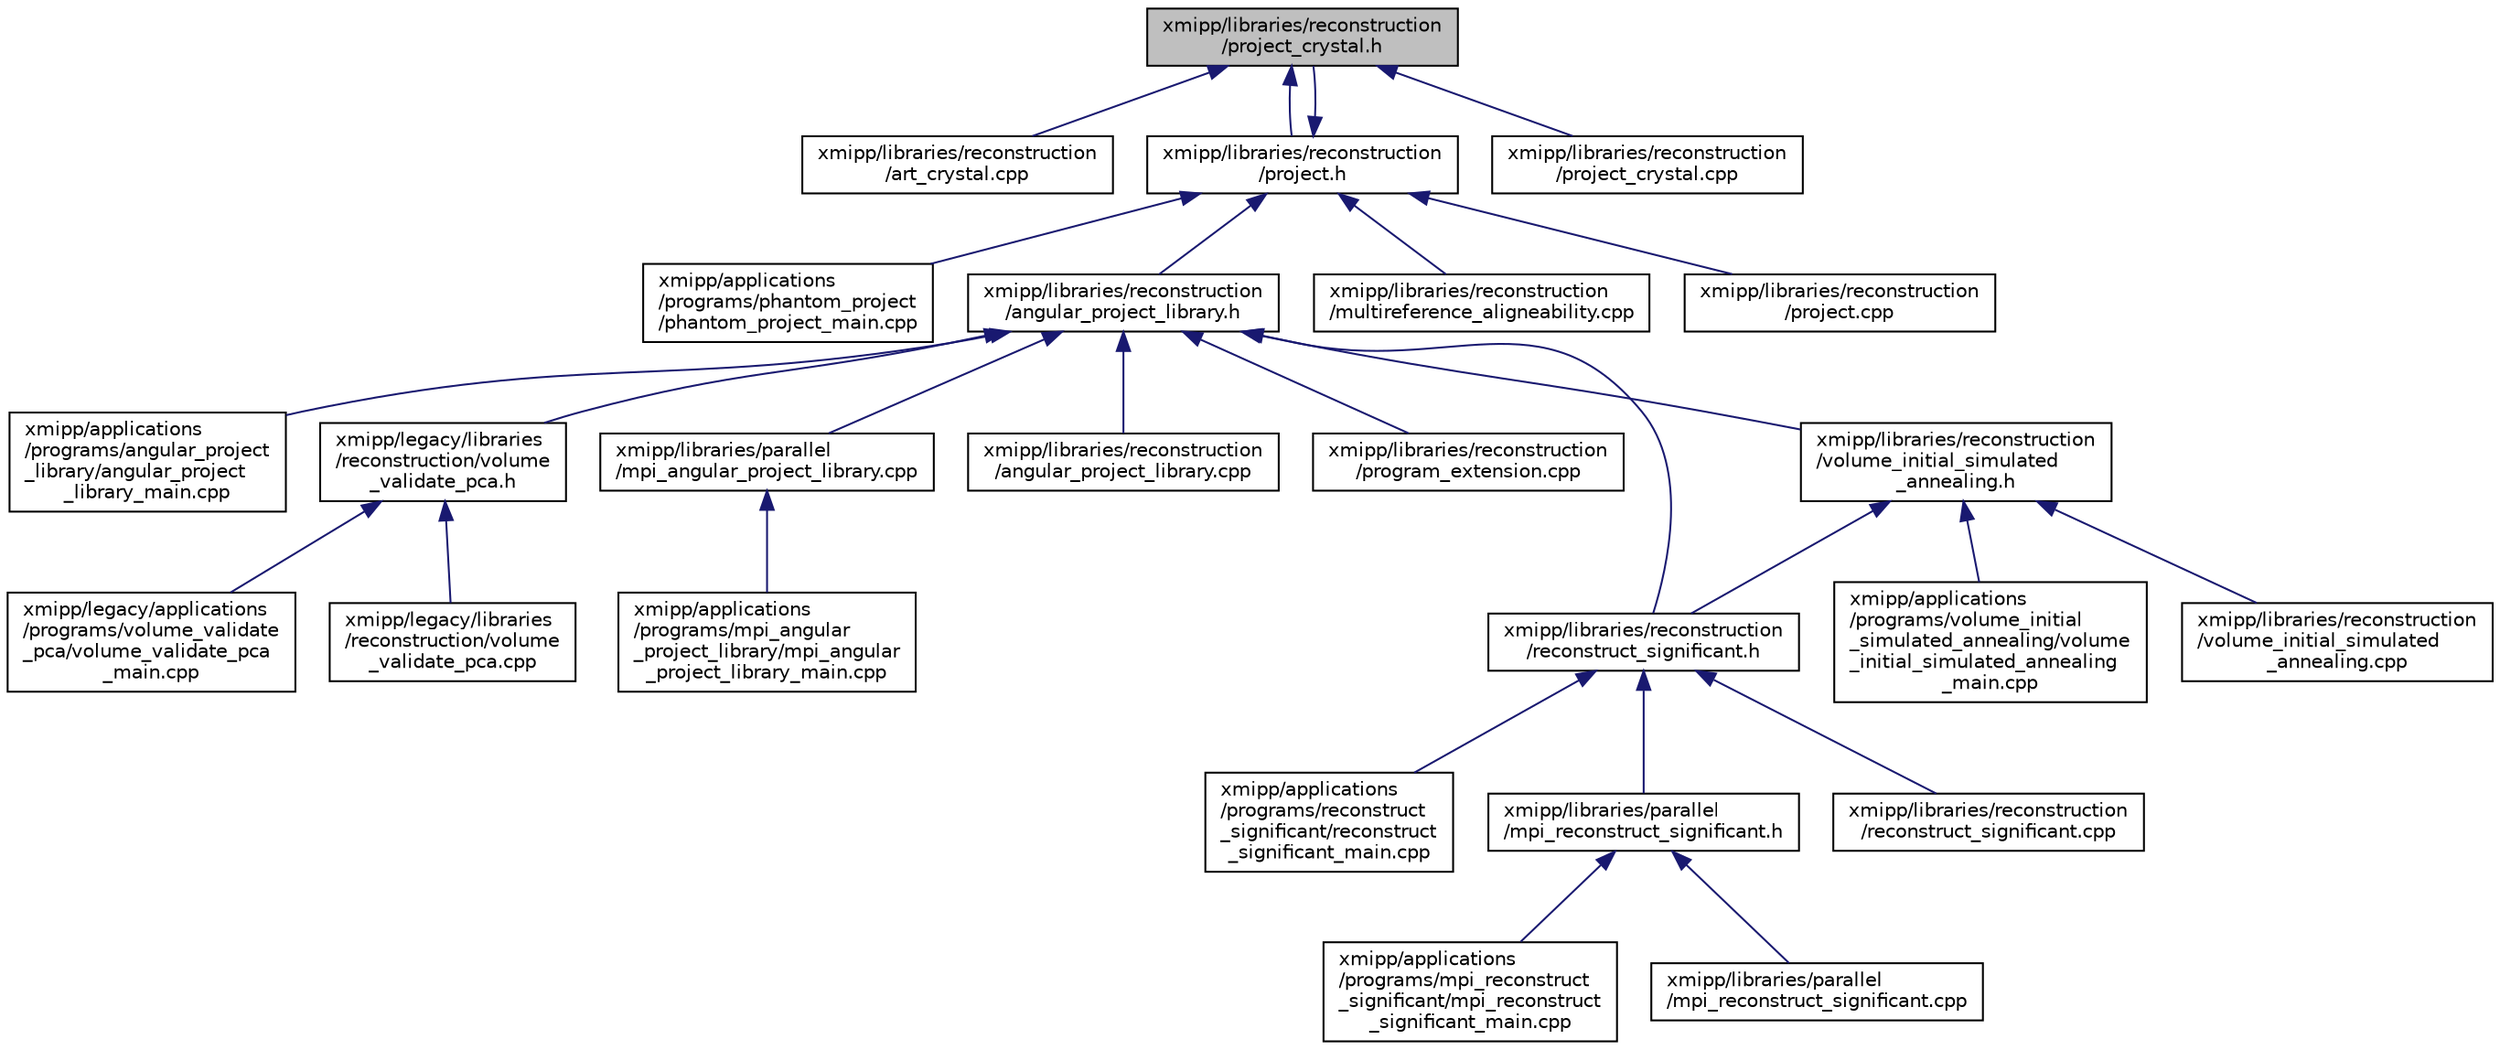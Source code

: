 digraph "xmipp/libraries/reconstruction/project_crystal.h"
{
  edge [fontname="Helvetica",fontsize="10",labelfontname="Helvetica",labelfontsize="10"];
  node [fontname="Helvetica",fontsize="10",shape=record];
  Node94 [label="xmipp/libraries/reconstruction\l/project_crystal.h",height=0.2,width=0.4,color="black", fillcolor="grey75", style="filled", fontcolor="black"];
  Node94 -> Node95 [dir="back",color="midnightblue",fontsize="10",style="solid",fontname="Helvetica"];
  Node95 [label="xmipp/libraries/reconstruction\l/art_crystal.cpp",height=0.2,width=0.4,color="black", fillcolor="white", style="filled",URL="$art__crystal_8cpp.html"];
  Node94 -> Node96 [dir="back",color="midnightblue",fontsize="10",style="solid",fontname="Helvetica"];
  Node96 [label="xmipp/libraries/reconstruction\l/project.h",height=0.2,width=0.4,color="black", fillcolor="white", style="filled",URL="$project_8h.html"];
  Node96 -> Node97 [dir="back",color="midnightblue",fontsize="10",style="solid",fontname="Helvetica"];
  Node97 [label="xmipp/applications\l/programs/phantom_project\l/phantom_project_main.cpp",height=0.2,width=0.4,color="black", fillcolor="white", style="filled",URL="$phantom__project__main_8cpp.html"];
  Node96 -> Node98 [dir="back",color="midnightblue",fontsize="10",style="solid",fontname="Helvetica"];
  Node98 [label="xmipp/libraries/reconstruction\l/angular_project_library.h",height=0.2,width=0.4,color="black", fillcolor="white", style="filled",URL="$angular__project__library_8h.html"];
  Node98 -> Node99 [dir="back",color="midnightblue",fontsize="10",style="solid",fontname="Helvetica"];
  Node99 [label="xmipp/applications\l/programs/angular_project\l_library/angular_project\l_library_main.cpp",height=0.2,width=0.4,color="black", fillcolor="white", style="filled",URL="$angular__project__library__main_8cpp.html"];
  Node98 -> Node100 [dir="back",color="midnightblue",fontsize="10",style="solid",fontname="Helvetica"];
  Node100 [label="xmipp/legacy/libraries\l/reconstruction/volume\l_validate_pca.h",height=0.2,width=0.4,color="black", fillcolor="white", style="filled",URL="$volume__validate__pca_8h.html"];
  Node100 -> Node101 [dir="back",color="midnightblue",fontsize="10",style="solid",fontname="Helvetica"];
  Node101 [label="xmipp/legacy/applications\l/programs/volume_validate\l_pca/volume_validate_pca\l_main.cpp",height=0.2,width=0.4,color="black", fillcolor="white", style="filled",URL="$volume__validate__pca__main_8cpp.html"];
  Node100 -> Node102 [dir="back",color="midnightblue",fontsize="10",style="solid",fontname="Helvetica"];
  Node102 [label="xmipp/legacy/libraries\l/reconstruction/volume\l_validate_pca.cpp",height=0.2,width=0.4,color="black", fillcolor="white", style="filled",URL="$volume__validate__pca_8cpp.html"];
  Node98 -> Node103 [dir="back",color="midnightblue",fontsize="10",style="solid",fontname="Helvetica"];
  Node103 [label="xmipp/libraries/parallel\l/mpi_angular_project_library.cpp",height=0.2,width=0.4,color="black", fillcolor="white", style="filled",URL="$mpi__angular__project__library_8cpp.html"];
  Node103 -> Node104 [dir="back",color="midnightblue",fontsize="10",style="solid",fontname="Helvetica"];
  Node104 [label="xmipp/applications\l/programs/mpi_angular\l_project_library/mpi_angular\l_project_library_main.cpp",height=0.2,width=0.4,color="black", fillcolor="white", style="filled",URL="$mpi__angular__project__library__main_8cpp.html"];
  Node98 -> Node105 [dir="back",color="midnightblue",fontsize="10",style="solid",fontname="Helvetica"];
  Node105 [label="xmipp/libraries/reconstruction\l/angular_project_library.cpp",height=0.2,width=0.4,color="black", fillcolor="white", style="filled",URL="$angular__project__library_8cpp.html"];
  Node98 -> Node106 [dir="back",color="midnightblue",fontsize="10",style="solid",fontname="Helvetica"];
  Node106 [label="xmipp/libraries/reconstruction\l/program_extension.cpp",height=0.2,width=0.4,color="black", fillcolor="white", style="filled",URL="$program__extension_8cpp.html"];
  Node98 -> Node107 [dir="back",color="midnightblue",fontsize="10",style="solid",fontname="Helvetica"];
  Node107 [label="xmipp/libraries/reconstruction\l/reconstruct_significant.h",height=0.2,width=0.4,color="black", fillcolor="white", style="filled",URL="$reconstruct__significant_8h.html"];
  Node107 -> Node108 [dir="back",color="midnightblue",fontsize="10",style="solid",fontname="Helvetica"];
  Node108 [label="xmipp/applications\l/programs/reconstruct\l_significant/reconstruct\l_significant_main.cpp",height=0.2,width=0.4,color="black", fillcolor="white", style="filled",URL="$reconstruct__significant__main_8cpp.html"];
  Node107 -> Node109 [dir="back",color="midnightblue",fontsize="10",style="solid",fontname="Helvetica"];
  Node109 [label="xmipp/libraries/parallel\l/mpi_reconstruct_significant.h",height=0.2,width=0.4,color="black", fillcolor="white", style="filled",URL="$mpi__reconstruct__significant_8h.html"];
  Node109 -> Node110 [dir="back",color="midnightblue",fontsize="10",style="solid",fontname="Helvetica"];
  Node110 [label="xmipp/applications\l/programs/mpi_reconstruct\l_significant/mpi_reconstruct\l_significant_main.cpp",height=0.2,width=0.4,color="black", fillcolor="white", style="filled",URL="$mpi__reconstruct__significant__main_8cpp.html"];
  Node109 -> Node111 [dir="back",color="midnightblue",fontsize="10",style="solid",fontname="Helvetica"];
  Node111 [label="xmipp/libraries/parallel\l/mpi_reconstruct_significant.cpp",height=0.2,width=0.4,color="black", fillcolor="white", style="filled",URL="$mpi__reconstruct__significant_8cpp.html"];
  Node107 -> Node112 [dir="back",color="midnightblue",fontsize="10",style="solid",fontname="Helvetica"];
  Node112 [label="xmipp/libraries/reconstruction\l/reconstruct_significant.cpp",height=0.2,width=0.4,color="black", fillcolor="white", style="filled",URL="$reconstruct__significant_8cpp.html"];
  Node98 -> Node113 [dir="back",color="midnightblue",fontsize="10",style="solid",fontname="Helvetica"];
  Node113 [label="xmipp/libraries/reconstruction\l/volume_initial_simulated\l_annealing.h",height=0.2,width=0.4,color="black", fillcolor="white", style="filled",URL="$volume__initial__simulated__annealing_8h.html"];
  Node113 -> Node114 [dir="back",color="midnightblue",fontsize="10",style="solid",fontname="Helvetica"];
  Node114 [label="xmipp/applications\l/programs/volume_initial\l_simulated_annealing/volume\l_initial_simulated_annealing\l_main.cpp",height=0.2,width=0.4,color="black", fillcolor="white", style="filled",URL="$volume__initial__simulated__annealing__main_8cpp.html"];
  Node113 -> Node107 [dir="back",color="midnightblue",fontsize="10",style="solid",fontname="Helvetica"];
  Node113 -> Node115 [dir="back",color="midnightblue",fontsize="10",style="solid",fontname="Helvetica"];
  Node115 [label="xmipp/libraries/reconstruction\l/volume_initial_simulated\l_annealing.cpp",height=0.2,width=0.4,color="black", fillcolor="white", style="filled",URL="$volume__initial__simulated__annealing_8cpp.html"];
  Node96 -> Node94 [dir="back",color="midnightblue",fontsize="10",style="solid",fontname="Helvetica"];
  Node96 -> Node116 [dir="back",color="midnightblue",fontsize="10",style="solid",fontname="Helvetica"];
  Node116 [label="xmipp/libraries/reconstruction\l/multireference_aligneability.cpp",height=0.2,width=0.4,color="black", fillcolor="white", style="filled",URL="$multireference__aligneability_8cpp.html"];
  Node96 -> Node117 [dir="back",color="midnightblue",fontsize="10",style="solid",fontname="Helvetica"];
  Node117 [label="xmipp/libraries/reconstruction\l/project.cpp",height=0.2,width=0.4,color="black", fillcolor="white", style="filled",URL="$project_8cpp.html"];
  Node94 -> Node118 [dir="back",color="midnightblue",fontsize="10",style="solid",fontname="Helvetica"];
  Node118 [label="xmipp/libraries/reconstruction\l/project_crystal.cpp",height=0.2,width=0.4,color="black", fillcolor="white", style="filled",URL="$project__crystal_8cpp.html"];
}
